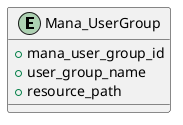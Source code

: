 @startuml

entity "Mana_UserGroup" {
    + mana_user_group_id
    + user_group_name
    + resource_path
}

@enduml
